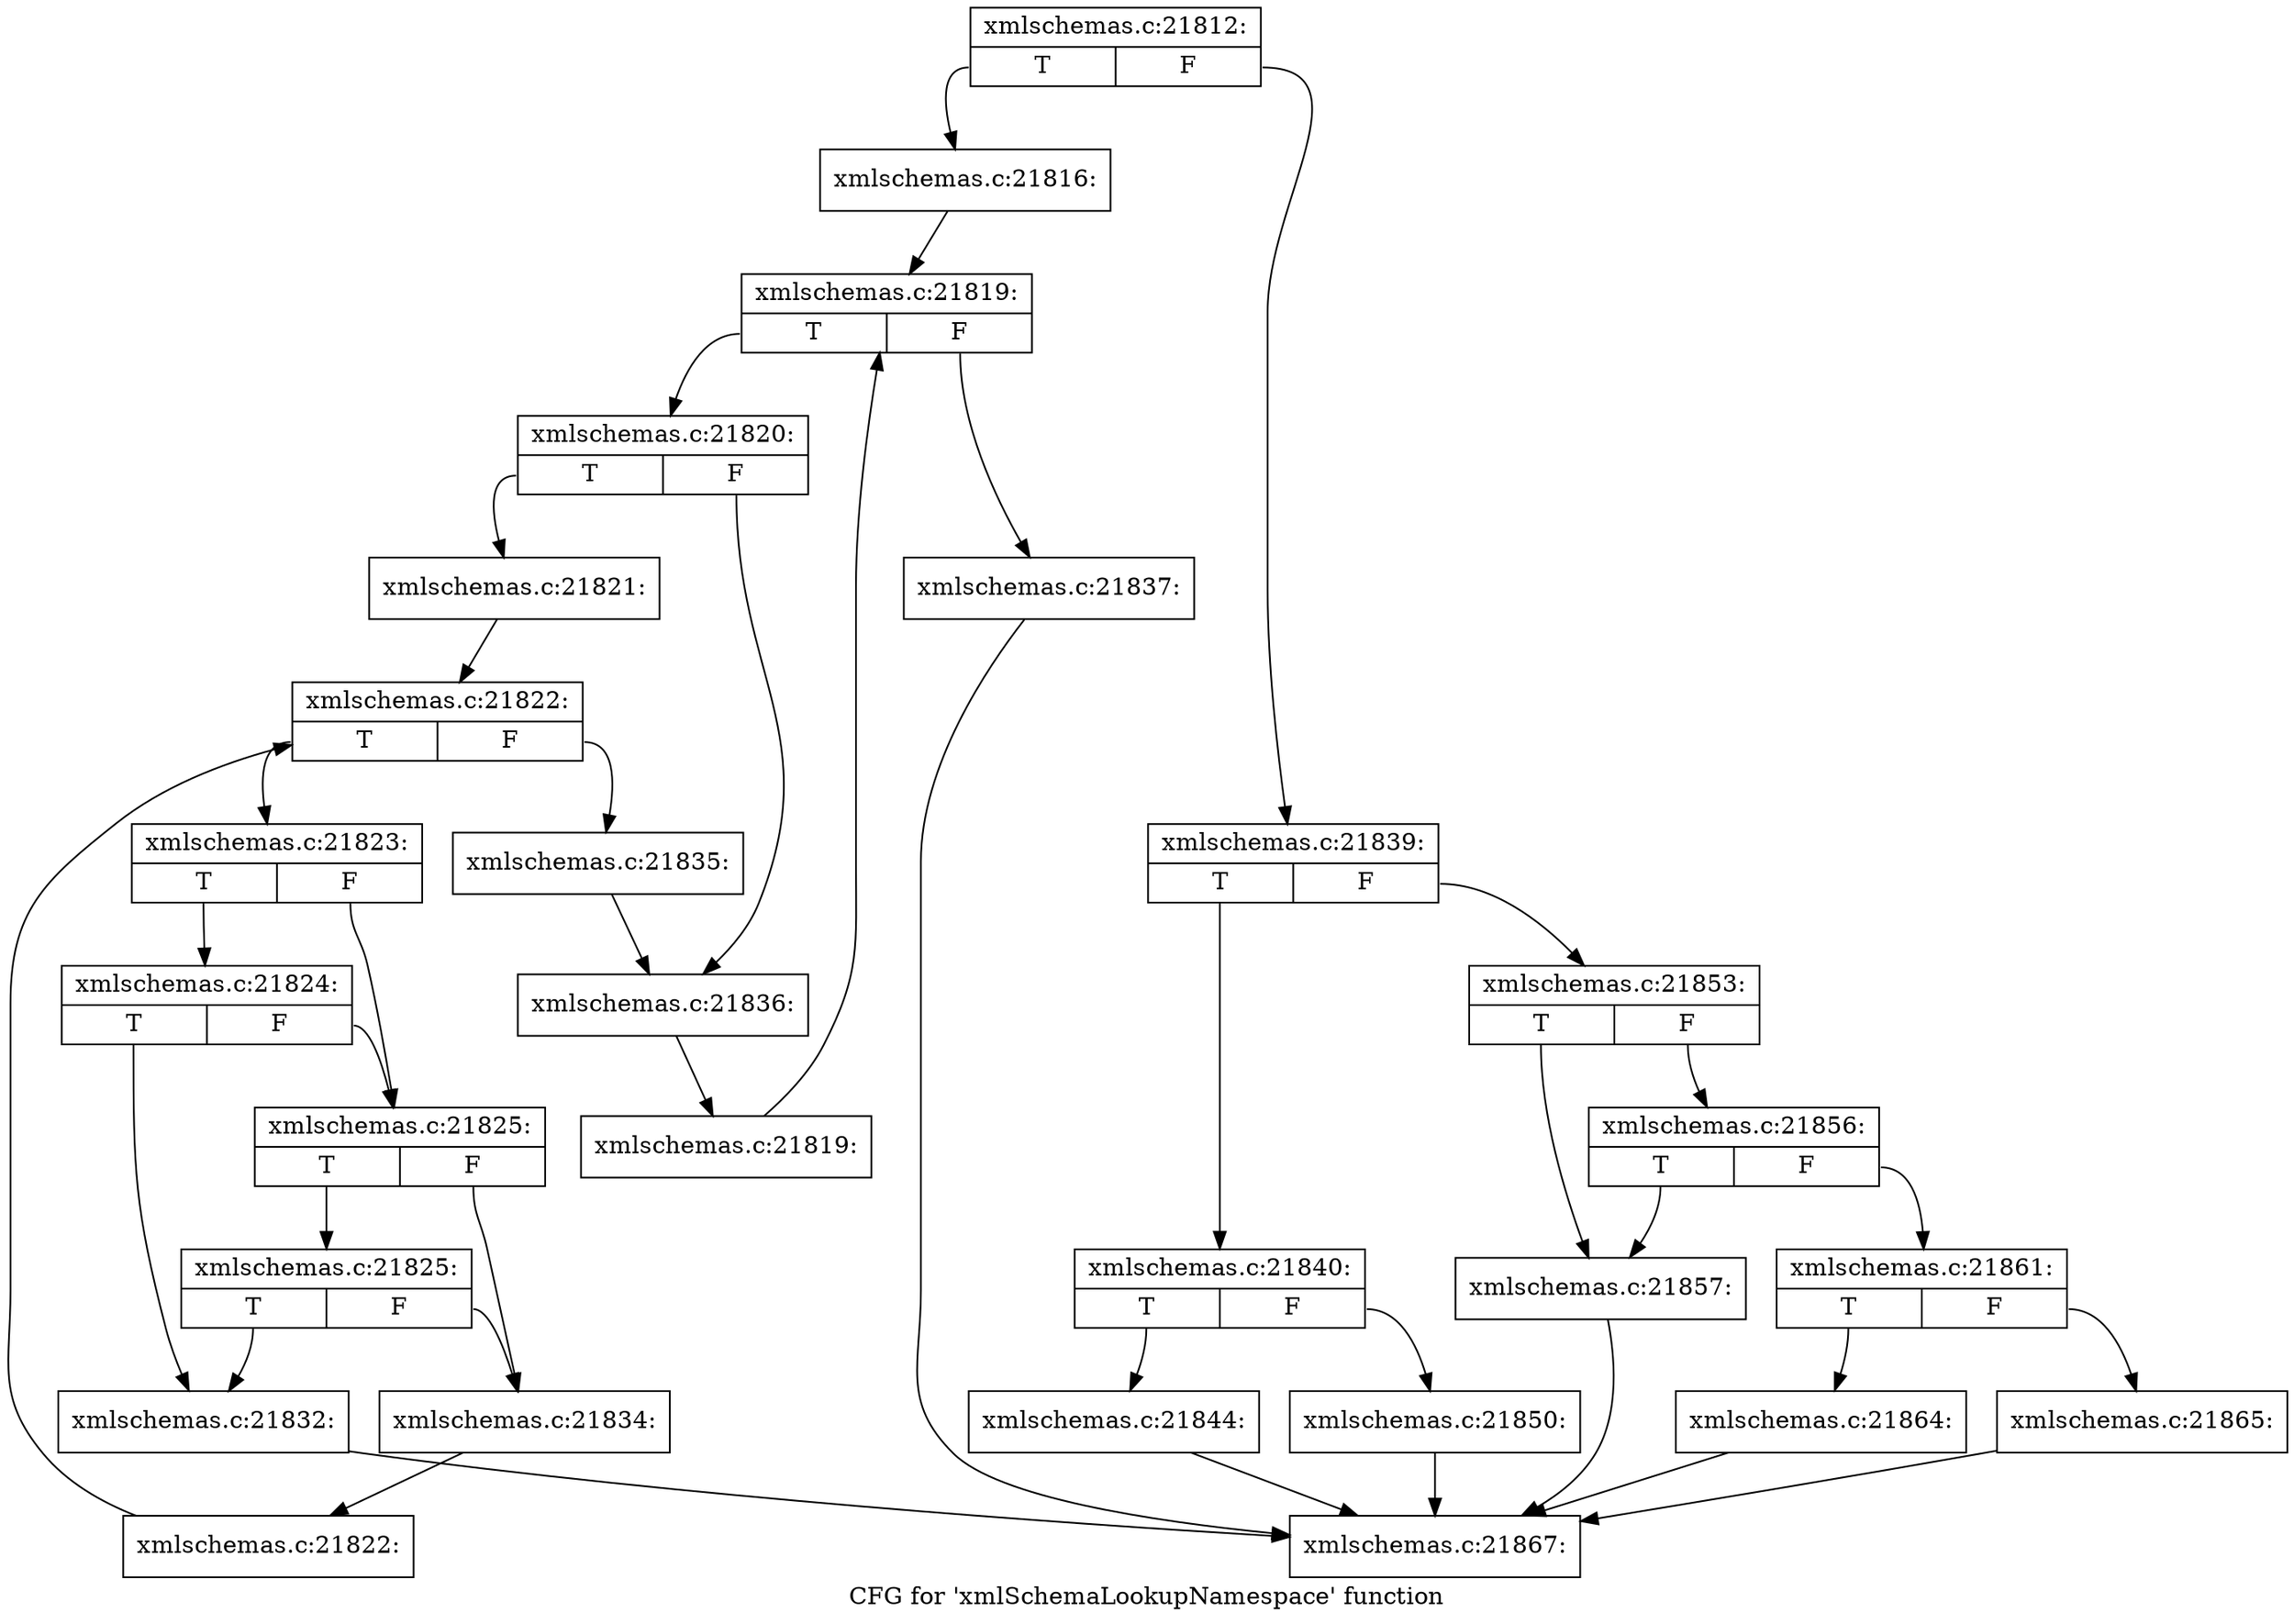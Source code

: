 digraph "CFG for 'xmlSchemaLookupNamespace' function" {
	label="CFG for 'xmlSchemaLookupNamespace' function";

	Node0x53ecb50 [shape=record,label="{xmlschemas.c:21812:|{<s0>T|<s1>F}}"];
	Node0x53ecb50:s0 -> Node0x53ed0d0;
	Node0x53ecb50:s1 -> Node0x53f82a0;
	Node0x53ed0d0 [shape=record,label="{xmlschemas.c:21816:}"];
	Node0x53ed0d0 -> Node0x53f9040;
	Node0x53f9040 [shape=record,label="{xmlschemas.c:21819:|{<s0>T|<s1>F}}"];
	Node0x53f9040:s0 -> Node0x53f9320;
	Node0x53f9040:s1 -> Node0x53f8d70;
	Node0x53f9320 [shape=record,label="{xmlschemas.c:21820:|{<s0>T|<s1>F}}"];
	Node0x53f9320:s0 -> Node0x53f9660;
	Node0x53f9320:s1 -> Node0x53f96b0;
	Node0x53f9660 [shape=record,label="{xmlschemas.c:21821:}"];
	Node0x53f9660 -> Node0x53fa320;
	Node0x53fa320 [shape=record,label="{xmlschemas.c:21822:|{<s0>T|<s1>F}}"];
	Node0x53fa320:s0 -> Node0x53fa600;
	Node0x53fa320:s1 -> Node0x53fa180;
	Node0x53fa600 [shape=record,label="{xmlschemas.c:21823:|{<s0>T|<s1>F}}"];
	Node0x53fa600:s0 -> Node0x53fac50;
	Node0x53fa600:s1 -> Node0x53fabd0;
	Node0x53fac50 [shape=record,label="{xmlschemas.c:21824:|{<s0>T|<s1>F}}"];
	Node0x53fac50:s0 -> Node0x53fab30;
	Node0x53fac50:s1 -> Node0x53fabd0;
	Node0x53fabd0 [shape=record,label="{xmlschemas.c:21825:|{<s0>T|<s1>F}}"];
	Node0x53fabd0:s0 -> Node0x53fb410;
	Node0x53fabd0:s1 -> Node0x53fab80;
	Node0x53fb410 [shape=record,label="{xmlschemas.c:21825:|{<s0>T|<s1>F}}"];
	Node0x53fb410:s0 -> Node0x53fab30;
	Node0x53fb410:s1 -> Node0x53fab80;
	Node0x53fab30 [shape=record,label="{xmlschemas.c:21832:}"];
	Node0x53fab30 -> Node0x53f7920;
	Node0x53fab80 [shape=record,label="{xmlschemas.c:21834:}"];
	Node0x53fab80 -> Node0x53fa570;
	Node0x53fa570 [shape=record,label="{xmlschemas.c:21822:}"];
	Node0x53fa570 -> Node0x53fa320;
	Node0x53fa180 [shape=record,label="{xmlschemas.c:21835:}"];
	Node0x53fa180 -> Node0x53f96b0;
	Node0x53f96b0 [shape=record,label="{xmlschemas.c:21836:}"];
	Node0x53f96b0 -> Node0x53f9290;
	Node0x53f9290 [shape=record,label="{xmlschemas.c:21819:}"];
	Node0x53f9290 -> Node0x53f9040;
	Node0x53f8d70 [shape=record,label="{xmlschemas.c:21837:}"];
	Node0x53f8d70 -> Node0x53f7920;
	Node0x53f82a0 [shape=record,label="{xmlschemas.c:21839:|{<s0>T|<s1>F}}"];
	Node0x53f82a0:s0 -> Node0x53fcc80;
	Node0x53f82a0:s1 -> Node0x53fcd20;
	Node0x53fcc80 [shape=record,label="{xmlschemas.c:21840:|{<s0>T|<s1>F}}"];
	Node0x53fcc80:s0 -> Node0x53fddf0;
	Node0x53fcc80:s1 -> Node0x53fe2f0;
	Node0x53fddf0 [shape=record,label="{xmlschemas.c:21844:}"];
	Node0x53fddf0 -> Node0x53f7920;
	Node0x53fe2f0 [shape=record,label="{xmlschemas.c:21850:}"];
	Node0x53fe2f0 -> Node0x53f7920;
	Node0x53fcd20 [shape=record,label="{xmlschemas.c:21853:|{<s0>T|<s1>F}}"];
	Node0x53fcd20:s0 -> Node0x53ff310;
	Node0x53fcd20:s1 -> Node0x53ff3b0;
	Node0x53ff3b0 [shape=record,label="{xmlschemas.c:21856:|{<s0>T|<s1>F}}"];
	Node0x53ff3b0:s0 -> Node0x53ff310;
	Node0x53ff3b0:s1 -> Node0x53ff360;
	Node0x53ff310 [shape=record,label="{xmlschemas.c:21857:}"];
	Node0x53ff310 -> Node0x53f7920;
	Node0x53ff360 [shape=record,label="{xmlschemas.c:21861:|{<s0>T|<s1>F}}"];
	Node0x53ff360:s0 -> Node0x5400e30;
	Node0x53ff360:s1 -> Node0x5400e80;
	Node0x5400e30 [shape=record,label="{xmlschemas.c:21864:}"];
	Node0x5400e30 -> Node0x53f7920;
	Node0x5400e80 [shape=record,label="{xmlschemas.c:21865:}"];
	Node0x5400e80 -> Node0x53f7920;
	Node0x53f7920 [shape=record,label="{xmlschemas.c:21867:}"];
}
